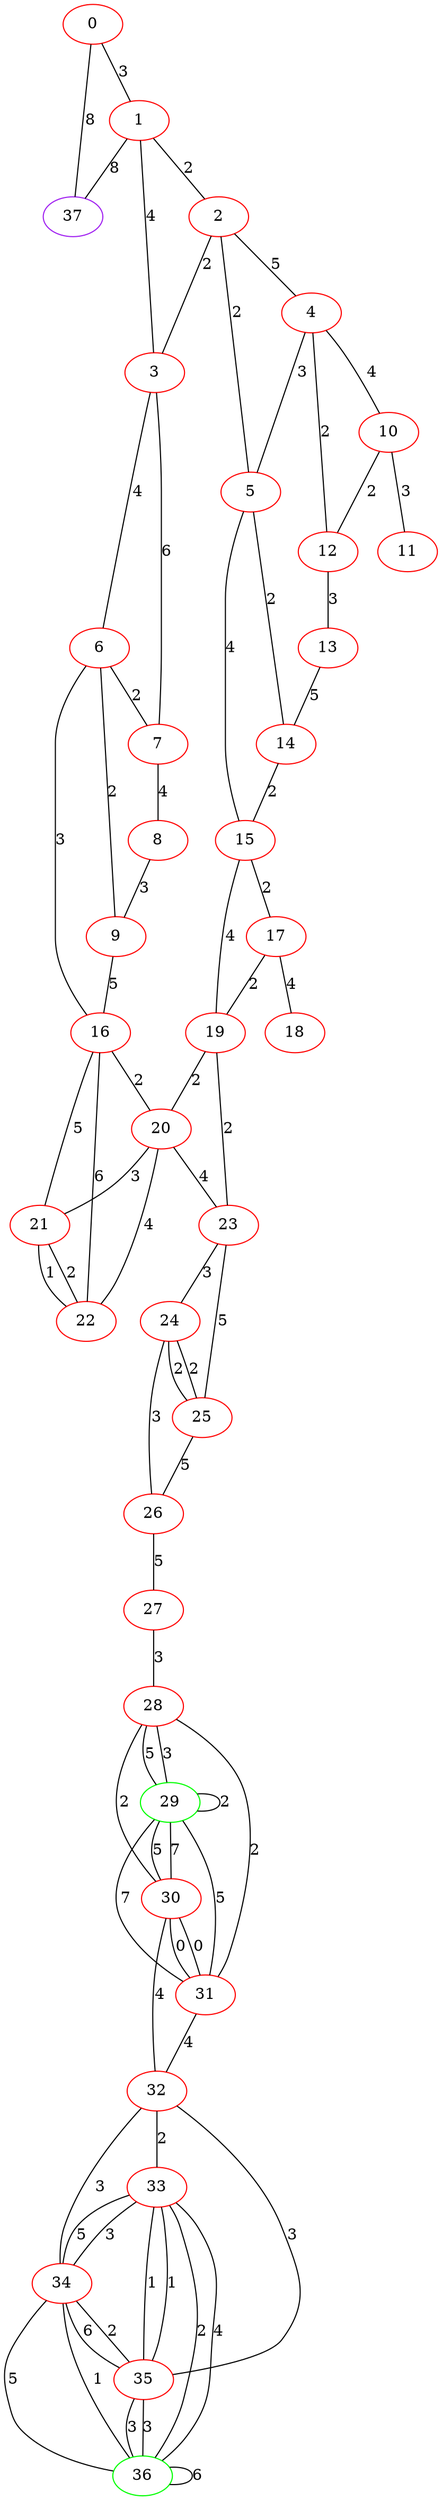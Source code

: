 graph "" {
0 [color=red, weight=1];
1 [color=red, weight=1];
2 [color=red, weight=1];
3 [color=red, weight=1];
4 [color=red, weight=1];
5 [color=red, weight=1];
6 [color=red, weight=1];
7 [color=red, weight=1];
8 [color=red, weight=1];
9 [color=red, weight=1];
10 [color=red, weight=1];
11 [color=red, weight=1];
12 [color=red, weight=1];
13 [color=red, weight=1];
14 [color=red, weight=1];
15 [color=red, weight=1];
16 [color=red, weight=1];
17 [color=red, weight=1];
18 [color=red, weight=1];
19 [color=red, weight=1];
20 [color=red, weight=1];
21 [color=red, weight=1];
22 [color=red, weight=1];
23 [color=red, weight=1];
24 [color=red, weight=1];
25 [color=red, weight=1];
26 [color=red, weight=1];
27 [color=red, weight=1];
28 [color=red, weight=1];
29 [color=green, weight=2];
30 [color=red, weight=1];
31 [color=red, weight=1];
32 [color=red, weight=1];
33 [color=red, weight=1];
34 [color=red, weight=1];
35 [color=red, weight=1];
36 [color=green, weight=2];
37 [color=purple, weight=4];
0 -- 1  [key=0, label=3];
0 -- 37  [key=0, label=8];
1 -- 2  [key=0, label=2];
1 -- 3  [key=0, label=4];
1 -- 37  [key=0, label=8];
2 -- 3  [key=0, label=2];
2 -- 4  [key=0, label=5];
2 -- 5  [key=0, label=2];
3 -- 6  [key=0, label=4];
3 -- 7  [key=0, label=6];
4 -- 10  [key=0, label=4];
4 -- 12  [key=0, label=2];
4 -- 5  [key=0, label=3];
5 -- 14  [key=0, label=2];
5 -- 15  [key=0, label=4];
6 -- 16  [key=0, label=3];
6 -- 9  [key=0, label=2];
6 -- 7  [key=0, label=2];
7 -- 8  [key=0, label=4];
8 -- 9  [key=0, label=3];
9 -- 16  [key=0, label=5];
10 -- 12  [key=0, label=2];
10 -- 11  [key=0, label=3];
12 -- 13  [key=0, label=3];
13 -- 14  [key=0, label=5];
14 -- 15  [key=0, label=2];
15 -- 17  [key=0, label=2];
15 -- 19  [key=0, label=4];
16 -- 22  [key=0, label=6];
16 -- 20  [key=0, label=2];
16 -- 21  [key=0, label=5];
17 -- 18  [key=0, label=4];
17 -- 19  [key=0, label=2];
19 -- 20  [key=0, label=2];
19 -- 23  [key=0, label=2];
20 -- 21  [key=0, label=3];
20 -- 22  [key=0, label=4];
20 -- 23  [key=0, label=4];
21 -- 22  [key=0, label=2];
21 -- 22  [key=1, label=1];
23 -- 24  [key=0, label=3];
23 -- 25  [key=0, label=5];
24 -- 25  [key=0, label=2];
24 -- 25  [key=1, label=2];
24 -- 26  [key=0, label=3];
25 -- 26  [key=0, label=5];
26 -- 27  [key=0, label=5];
27 -- 28  [key=0, label=3];
28 -- 29  [key=0, label=3];
28 -- 29  [key=1, label=5];
28 -- 30  [key=0, label=2];
28 -- 31  [key=0, label=2];
29 -- 29  [key=0, label=2];
29 -- 30  [key=0, label=5];
29 -- 30  [key=1, label=7];
29 -- 31  [key=0, label=5];
29 -- 31  [key=1, label=7];
30 -- 32  [key=0, label=4];
30 -- 31  [key=0, label=0];
30 -- 31  [key=1, label=0];
31 -- 32  [key=0, label=4];
32 -- 33  [key=0, label=2];
32 -- 34  [key=0, label=3];
32 -- 35  [key=0, label=3];
33 -- 34  [key=0, label=3];
33 -- 34  [key=1, label=5];
33 -- 35  [key=0, label=1];
33 -- 35  [key=1, label=1];
33 -- 36  [key=0, label=2];
33 -- 36  [key=1, label=4];
34 -- 35  [key=0, label=2];
34 -- 35  [key=1, label=6];
34 -- 36  [key=0, label=5];
34 -- 36  [key=1, label=1];
35 -- 36  [key=0, label=3];
35 -- 36  [key=1, label=3];
36 -- 36  [key=0, label=6];
}
